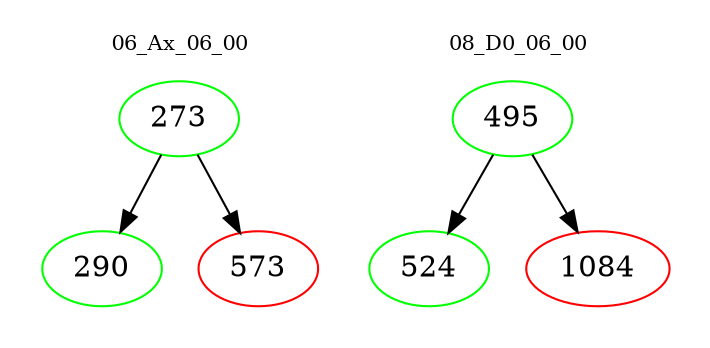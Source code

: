 digraph{
subgraph cluster_0 {
color = white
label = "06_Ax_06_00";
fontsize=10;
T0_273 [label="273", color="green"]
T0_273 -> T0_290 [color="black"]
T0_290 [label="290", color="green"]
T0_273 -> T0_573 [color="black"]
T0_573 [label="573", color="red"]
}
subgraph cluster_1 {
color = white
label = "08_D0_06_00";
fontsize=10;
T1_495 [label="495", color="green"]
T1_495 -> T1_524 [color="black"]
T1_524 [label="524", color="green"]
T1_495 -> T1_1084 [color="black"]
T1_1084 [label="1084", color="red"]
}
}
